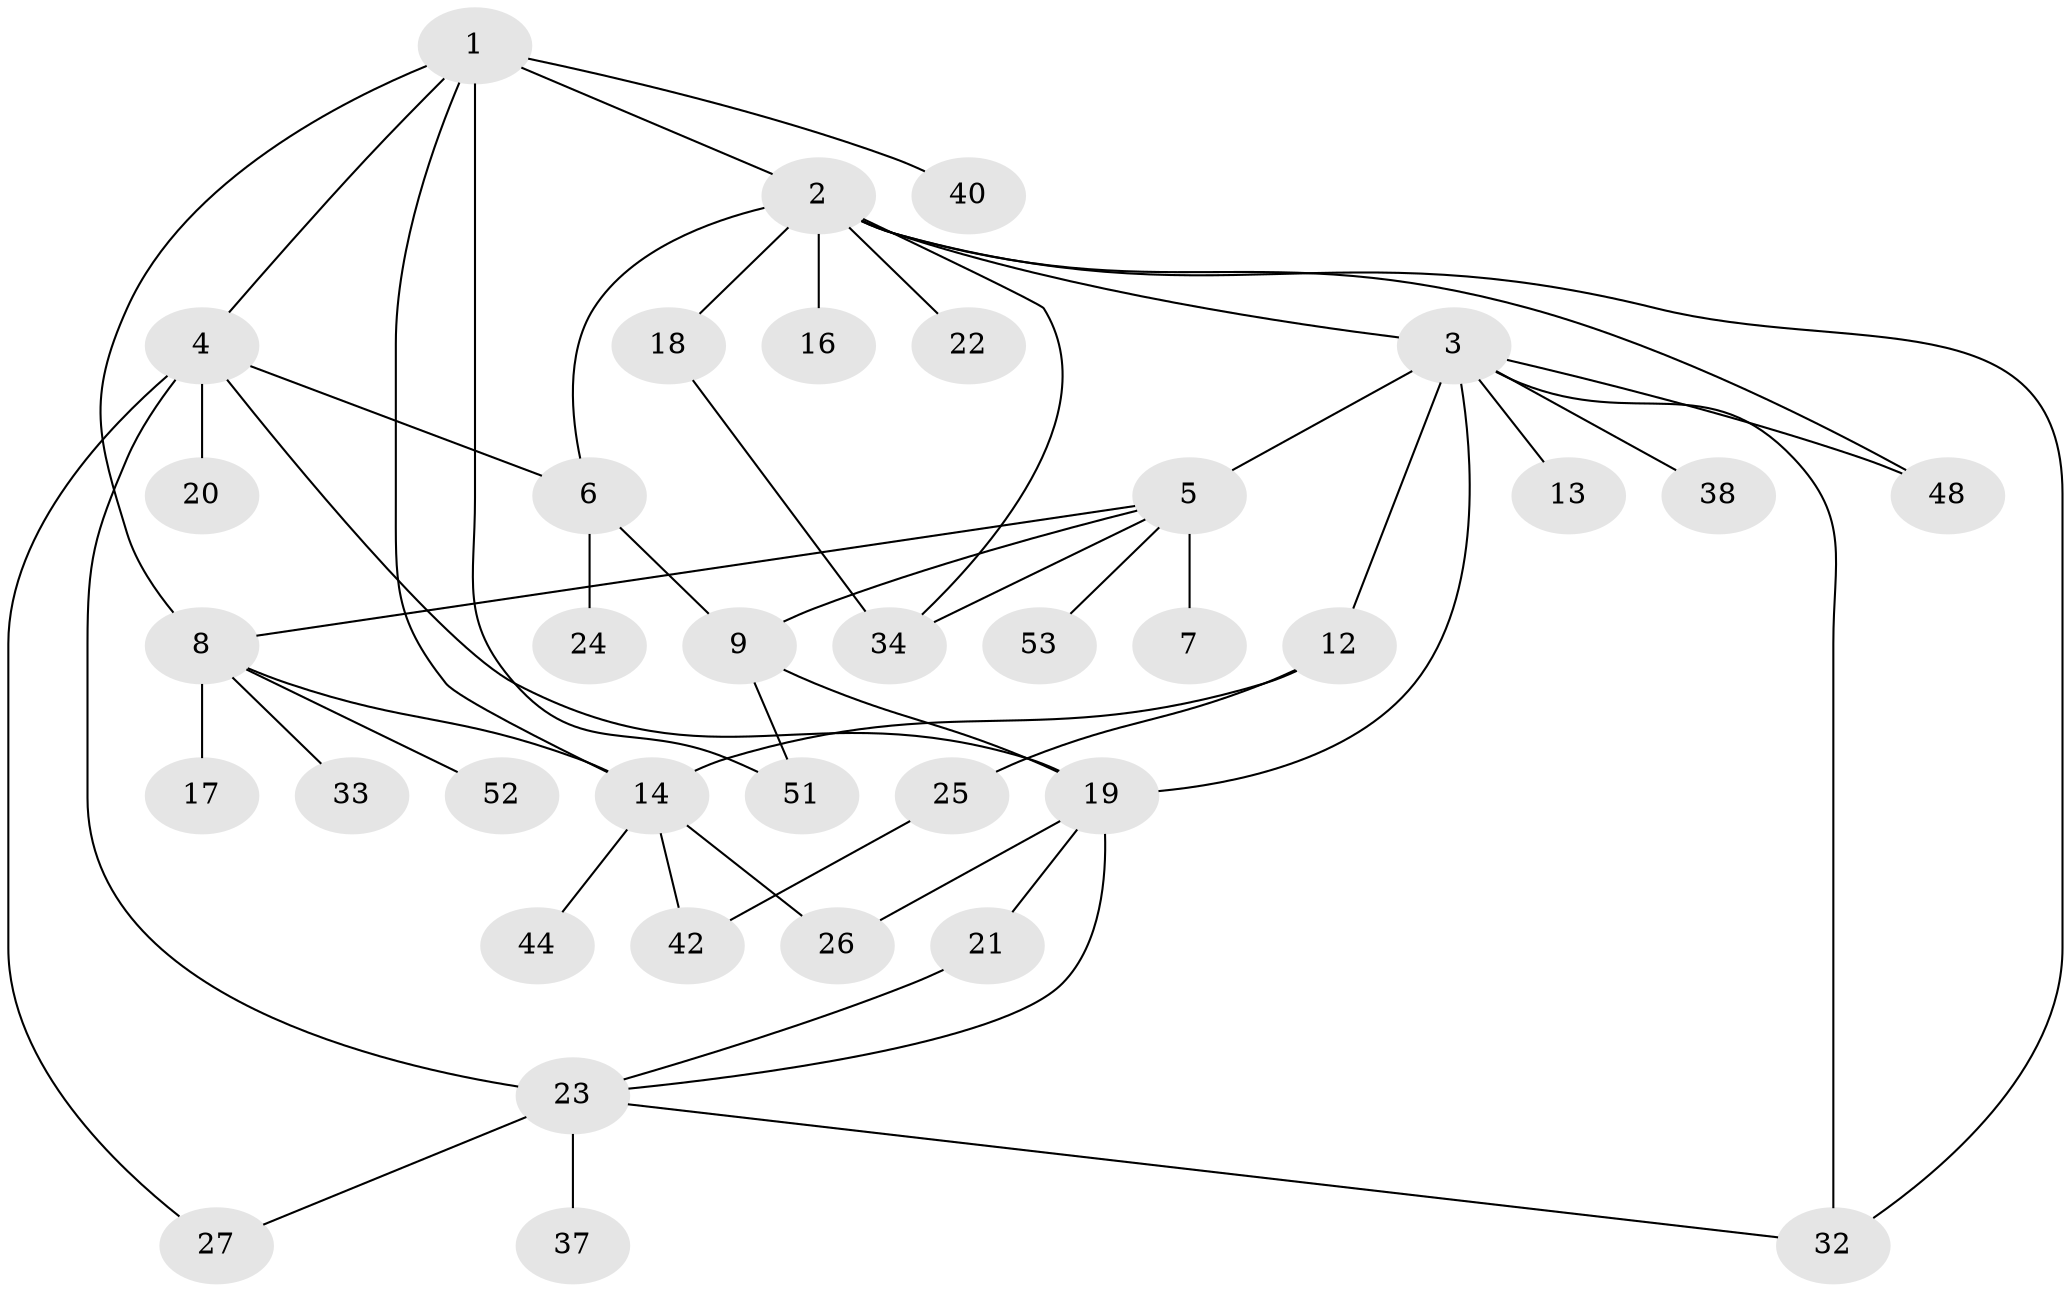 // original degree distribution, {6: 0.07547169811320754, 8: 0.018867924528301886, 5: 0.07547169811320754, 1: 0.3584905660377358, 7: 0.03773584905660377, 4: 0.05660377358490566, 3: 0.20754716981132076, 2: 0.16981132075471697}
// Generated by graph-tools (version 1.1) at 2025/10/02/27/25 16:10:51]
// undirected, 36 vertices, 53 edges
graph export_dot {
graph [start="1"]
  node [color=gray90,style=filled];
  1 [super="+10"];
  2 [super="+15"];
  3 [super="+11"];
  4 [super="+46"];
  5 [super="+41"];
  6 [super="+35"];
  7;
  8 [super="+45"];
  9 [super="+47"];
  12;
  13;
  14 [super="+50"];
  16 [super="+30"];
  17;
  18;
  19 [super="+39"];
  20;
  21 [super="+31"];
  22;
  23 [super="+36"];
  24;
  25 [super="+29"];
  26 [super="+28"];
  27;
  32;
  33;
  34 [super="+43"];
  37;
  38;
  40;
  42 [super="+49"];
  44;
  48;
  51;
  52;
  53;
  1 -- 2 [weight=2];
  1 -- 4;
  1 -- 8;
  1 -- 40;
  1 -- 51;
  1 -- 14;
  2 -- 3;
  2 -- 6;
  2 -- 16;
  2 -- 48;
  2 -- 32;
  2 -- 18;
  2 -- 34;
  2 -- 22;
  3 -- 5;
  3 -- 12;
  3 -- 19 [weight=2];
  3 -- 38;
  3 -- 48;
  3 -- 32;
  3 -- 13;
  4 -- 20;
  4 -- 23 [weight=2];
  4 -- 27;
  4 -- 19;
  4 -- 6;
  5 -- 7;
  5 -- 34;
  5 -- 8;
  5 -- 53;
  5 -- 9;
  6 -- 9;
  6 -- 24;
  8 -- 17;
  8 -- 33;
  8 -- 52;
  8 -- 14;
  9 -- 51;
  9 -- 19 [weight=2];
  12 -- 25;
  12 -- 14;
  14 -- 26;
  14 -- 44;
  14 -- 42;
  18 -- 34;
  19 -- 21;
  19 -- 26;
  19 -- 23;
  21 -- 23;
  23 -- 32;
  23 -- 37;
  23 -- 27;
  25 -- 42;
}
